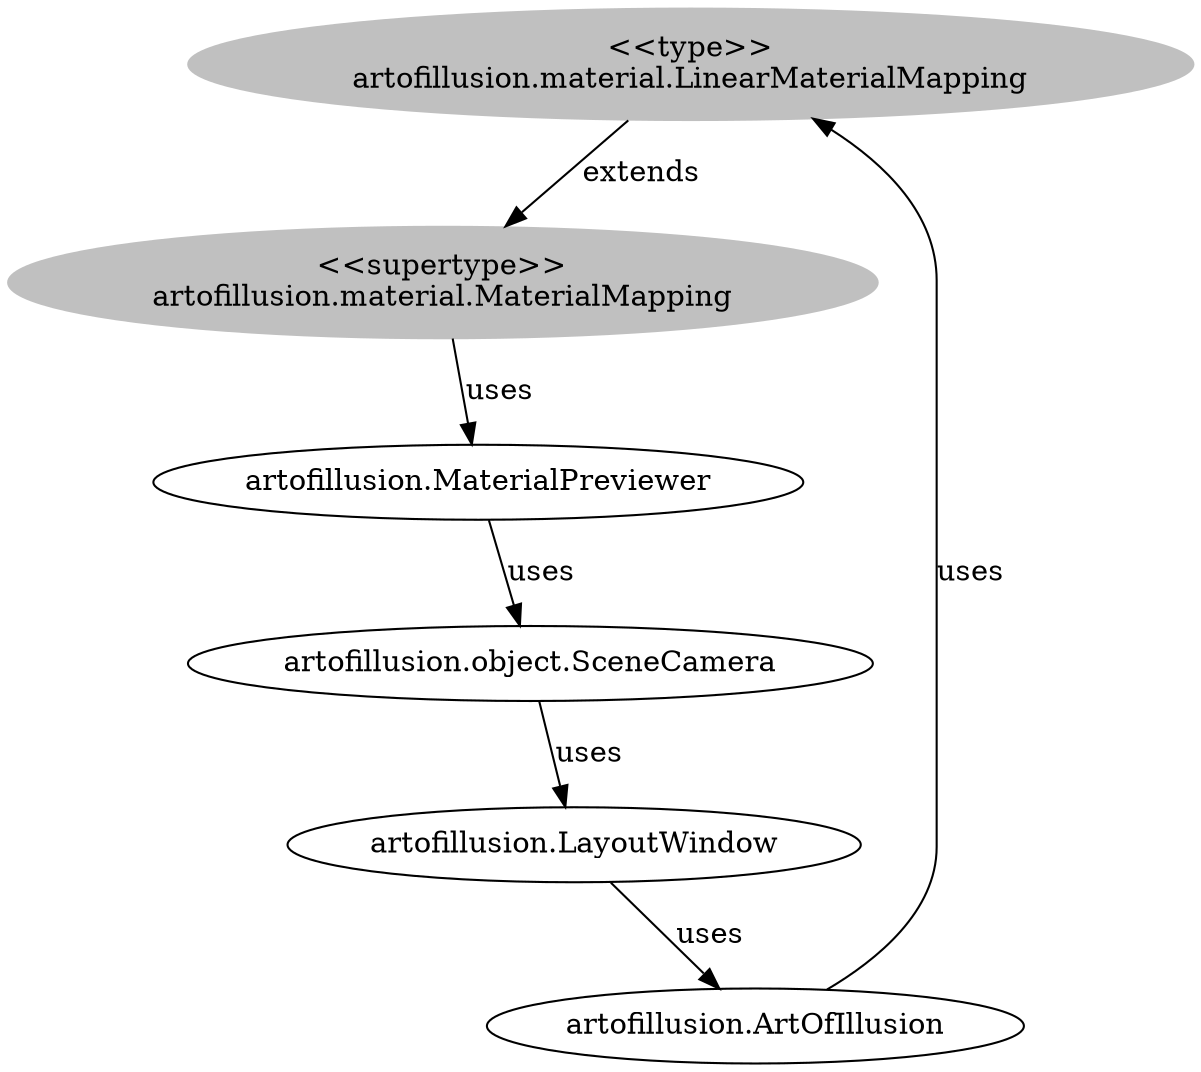 digraph stk {
	artofillusion_material_LinearMaterialMapping [label="<<type>>
artofillusion.material.LinearMaterialMapping",style=filled,color="grey"];
	artofillusion_material_MaterialMapping [label="<<supertype>>
artofillusion.material.MaterialMapping",style=filled,color="grey"];
	artofillusion_MaterialPreviewer [label="artofillusion.MaterialPreviewer"];
	artofillusion_LayoutWindow [label="artofillusion.LayoutWindow"];
	artofillusion_ArtOfIllusion [label="artofillusion.ArtOfIllusion"];
	artofillusion_object_SceneCamera [label="artofillusion.object.SceneCamera"];
	artofillusion_material_LinearMaterialMapping -> artofillusion_material_MaterialMapping [label=extends];
	artofillusion_material_MaterialMapping -> artofillusion_MaterialPreviewer [label=uses];
	artofillusion_MaterialPreviewer -> artofillusion_object_SceneCamera [label=uses];
	artofillusion_object_SceneCamera -> artofillusion_LayoutWindow [label=uses];
	artofillusion_LayoutWindow -> artofillusion_ArtOfIllusion [label=uses];
	artofillusion_ArtOfIllusion -> artofillusion_material_LinearMaterialMapping [label=uses];
}
